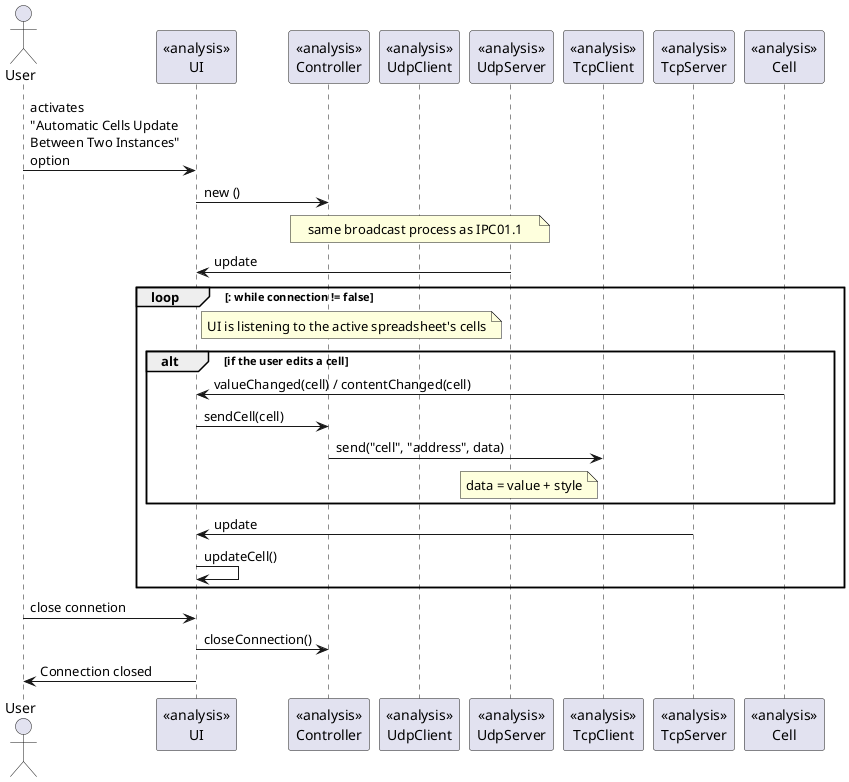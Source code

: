 @startuml doc-files/automatic_cell_update_image.png

actor User 
participant "<<analysis>>\nUI" as UI
participant "<<analysis>>\nController" as Controller
participant "<<analysis>>\nUdpClient" as UdpClient
participant "<<analysis>>\nUdpServer" as UdpServer
participant "<<analysis>>\nTcpClient" as TcpClient
participant "<<analysis>>\nTcpServer" as TcpServer
participant "<<analysis>>\nCell" as Cell

User->UI: activates\n"Automatic Cells Update\nBetween Two Instances"\noption
UI->Controller: new ()

note over Controller, UdpServer: same broadcast process as IPC01.1

UdpServer->UI: update

loop : while connection != false
    
    note right of UI: UI is listening to the active spreadsheet's cells
    alt if the user edits a cell
        Cell->UI: valueChanged(cell) / contentChanged(cell)
        UI->Controller: sendCell(cell)
        Controller->TcpClient: send("cell", "address", data)
        note left of TcpClient: data = value + style
    end
    
    TcpServer->UI: update
    UI->UI: updateCell()
end

User->UI: close connetion
UI->Controller: closeConnection()
UI->User: Connection closed
@enduml